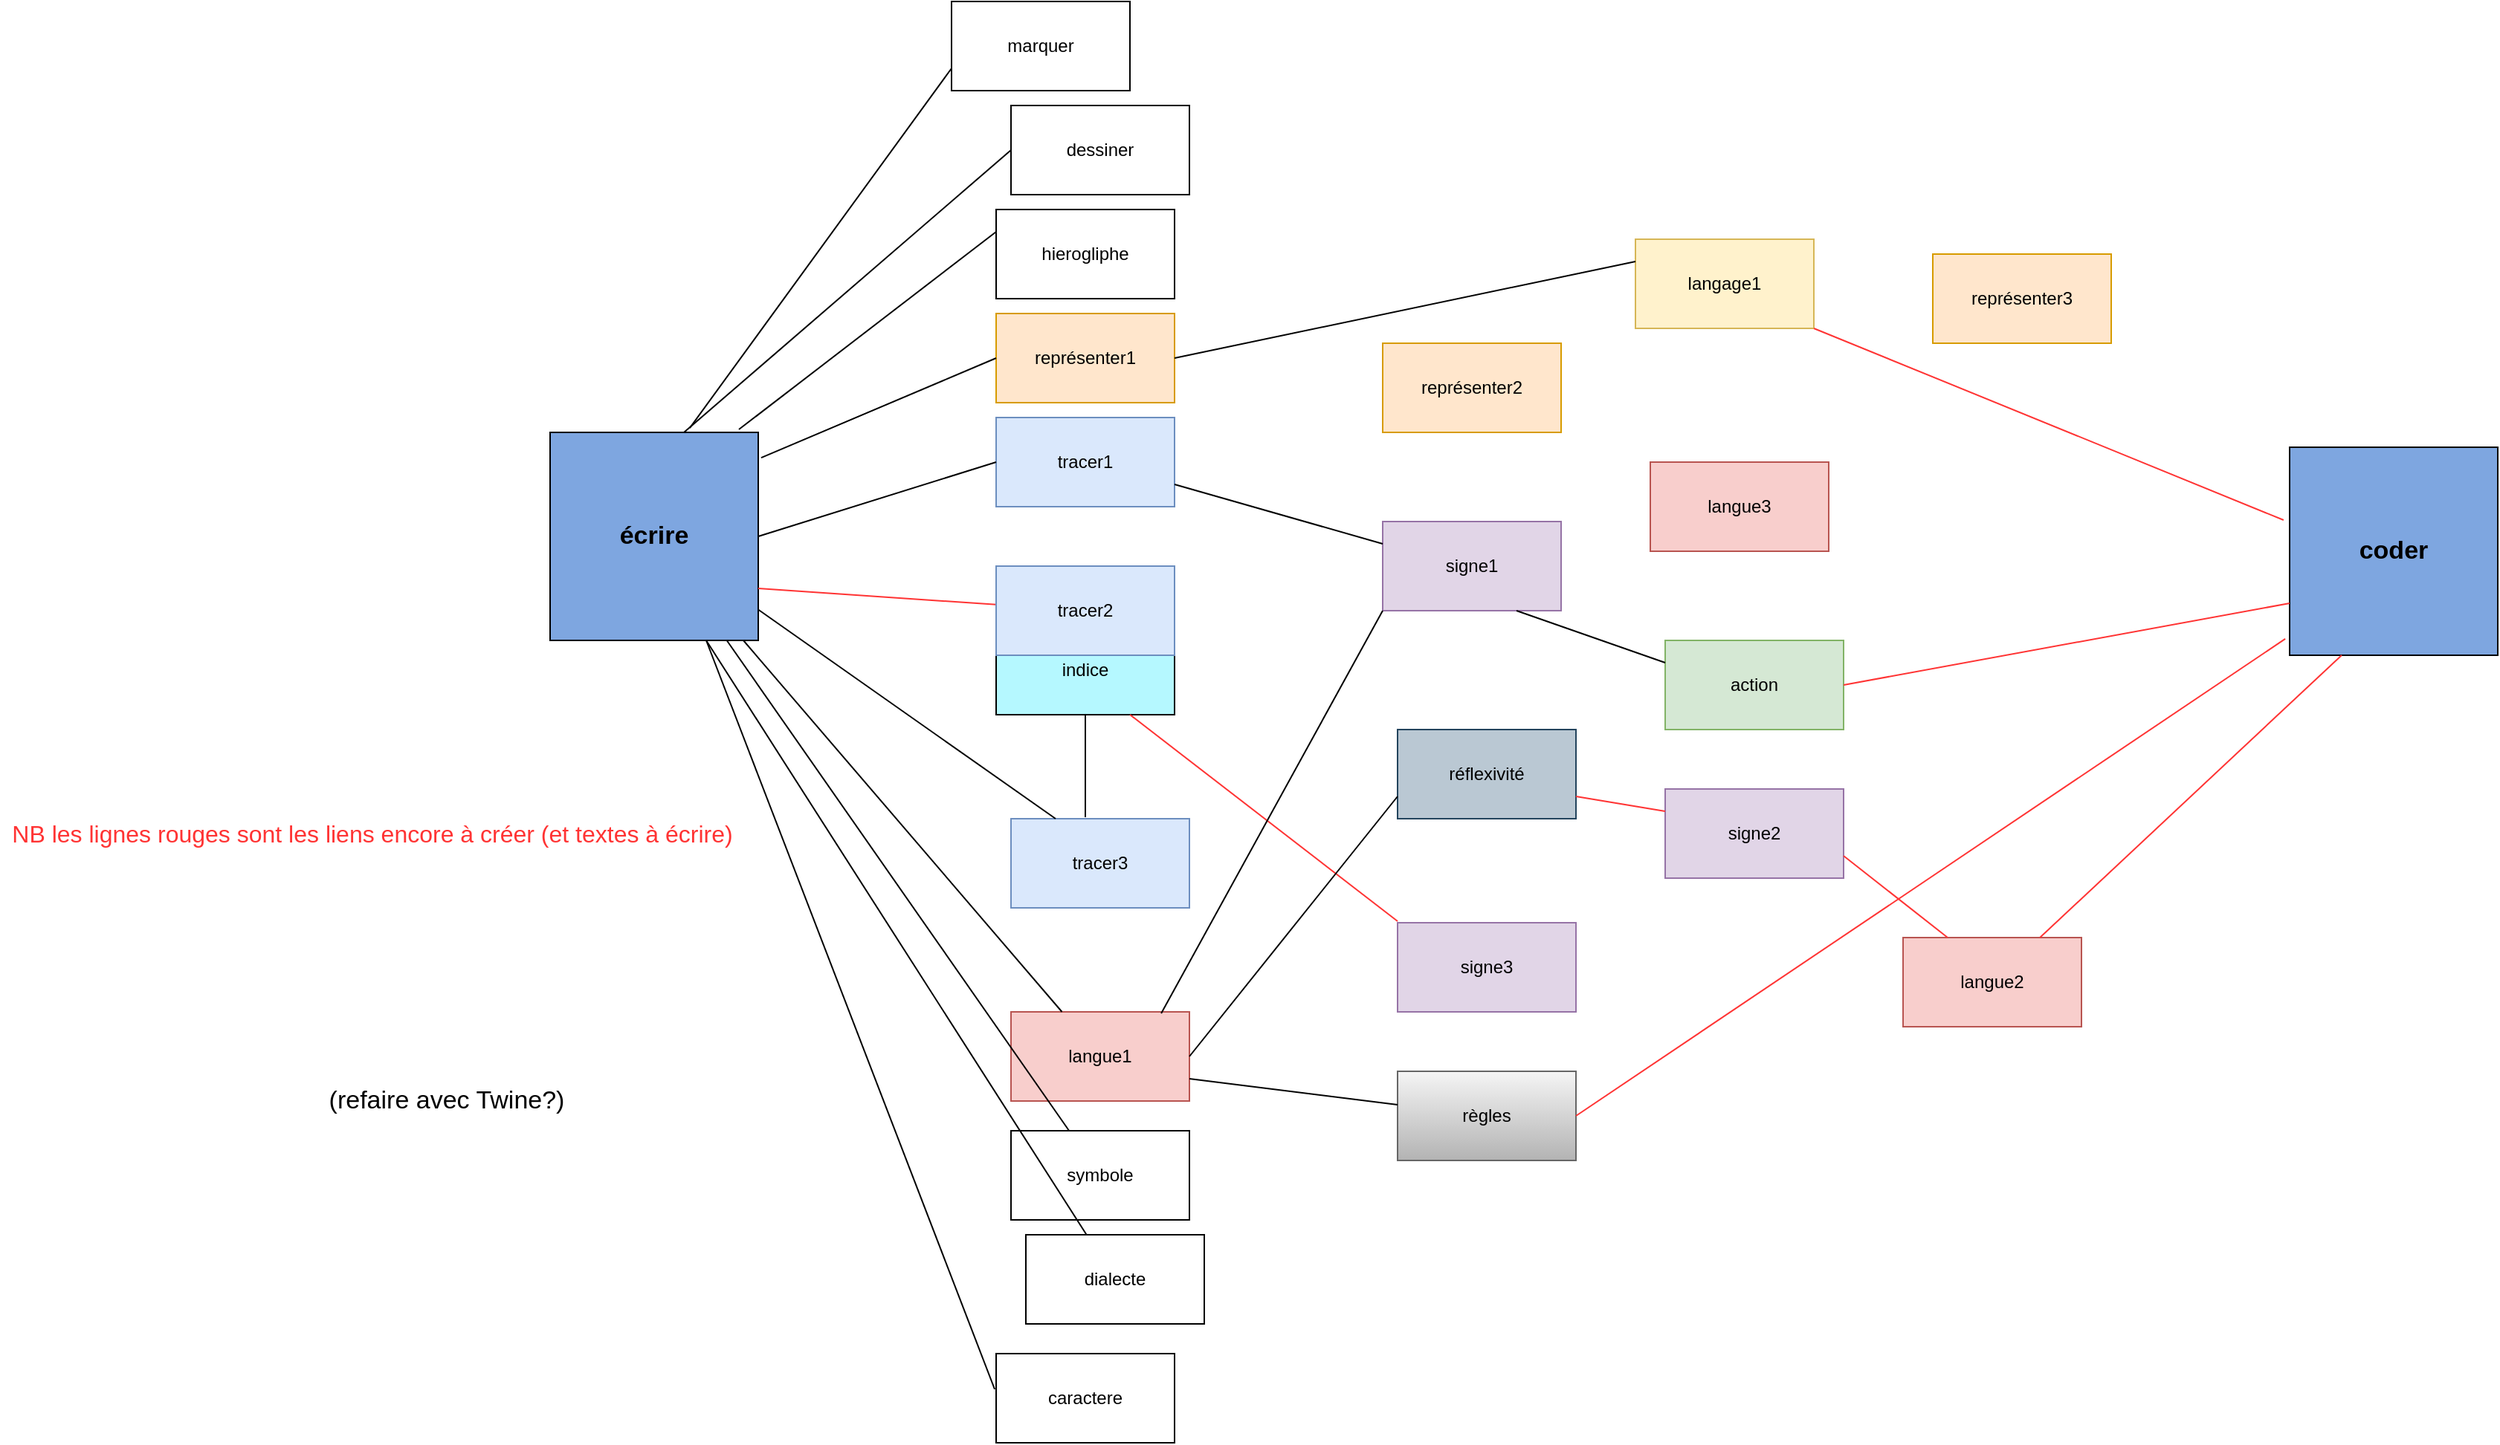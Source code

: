 <mxfile version="14.7.3" type="github">
  <diagram id="6doVrPJ-ObZSOuQhxs8i" name="Page-1">
    <mxGraphModel dx="2088" dy="1343" grid="1" gridSize="10" guides="1" tooltips="1" connect="1" arrows="1" fold="1" page="1" pageScale="1" pageWidth="1169" pageHeight="827" math="0" shadow="0">
      <root>
        <mxCell id="0" />
        <mxCell id="1" parent="0" />
        <mxCell id="rIAOia4sCqqXoOOWir5a-1" value="&lt;b&gt;&lt;font style=&quot;font-size: 17px&quot;&gt;écrire&lt;/font&gt;&lt;/b&gt;" style="whiteSpace=wrap;html=1;aspect=fixed;fillColor=#7EA6E0;" parent="1" vertex="1">
          <mxGeometry x="-70" y="190" width="140" height="140" as="geometry" />
        </mxCell>
        <mxCell id="rIAOia4sCqqXoOOWir5a-2" value="&lt;b&gt;&lt;font style=&quot;font-size: 17px&quot;&gt;coder&lt;/font&gt;&lt;/b&gt;" style="whiteSpace=wrap;html=1;aspect=fixed;fillColor=#7EA6E0;" parent="1" vertex="1">
          <mxGeometry x="1100" y="200" width="140" height="140" as="geometry" />
        </mxCell>
        <mxCell id="rIAOia4sCqqXoOOWir5a-4" value="représenter1" style="rounded=0;whiteSpace=wrap;html=1;fillColor=#ffe6cc;strokeColor=#d79b00;" parent="1" vertex="1">
          <mxGeometry x="230" y="110" width="120" height="60" as="geometry" />
        </mxCell>
        <mxCell id="rIAOia4sCqqXoOOWir5a-5" value="tracer3" style="rounded=0;whiteSpace=wrap;html=1;fillColor=#dae8fc;strokeColor=#6c8ebf;" parent="1" vertex="1">
          <mxGeometry x="240" y="450" width="120" height="60" as="geometry" />
        </mxCell>
        <mxCell id="rIAOia4sCqqXoOOWir5a-6" value="signe3" style="rounded=0;whiteSpace=wrap;html=1;fillColor=#e1d5e7;strokeColor=#9673a6;" parent="1" vertex="1">
          <mxGeometry x="500" y="520" width="120" height="60" as="geometry" />
        </mxCell>
        <mxCell id="rIAOia4sCqqXoOOWir5a-7" value="langue2" style="rounded=0;whiteSpace=wrap;html=1;fillColor=#f8cecc;strokeColor=#b85450;" parent="1" vertex="1">
          <mxGeometry x="840" y="530" width="120" height="60" as="geometry" />
        </mxCell>
        <mxCell id="rIAOia4sCqqXoOOWir5a-8" value="langue1" style="rounded=0;whiteSpace=wrap;html=1;fillColor=#f8cecc;strokeColor=#b85450;" parent="1" vertex="1">
          <mxGeometry x="240" y="580" width="120" height="60" as="geometry" />
        </mxCell>
        <mxCell id="rIAOia4sCqqXoOOWir5a-9" value="tracer1" style="rounded=0;whiteSpace=wrap;html=1;fillColor=#dae8fc;strokeColor=#6c8ebf;" parent="1" vertex="1">
          <mxGeometry x="230" y="180" width="120" height="60" as="geometry" />
        </mxCell>
        <mxCell id="rIAOia4sCqqXoOOWir5a-10" value="signe1" style="rounded=0;whiteSpace=wrap;html=1;fillColor=#e1d5e7;strokeColor=#9673a6;" parent="1" vertex="1">
          <mxGeometry x="490" y="250" width="120" height="60" as="geometry" />
        </mxCell>
        <mxCell id="rIAOia4sCqqXoOOWir5a-11" value="représenter2" style="rounded=0;whiteSpace=wrap;html=1;fillColor=#ffe6cc;strokeColor=#d79b00;" parent="1" vertex="1">
          <mxGeometry x="490" y="130" width="120" height="60" as="geometry" />
        </mxCell>
        <mxCell id="rIAOia4sCqqXoOOWir5a-12" value="langue3" style="rounded=0;whiteSpace=wrap;html=1;fillColor=#f8cecc;strokeColor=#b85450;" parent="1" vertex="1">
          <mxGeometry x="670" y="210" width="120" height="60" as="geometry" />
        </mxCell>
        <mxCell id="rIAOia4sCqqXoOOWir5a-13" value="représenter3" style="rounded=0;whiteSpace=wrap;html=1;fillColor=#ffe6cc;strokeColor=#d79b00;" parent="1" vertex="1">
          <mxGeometry x="860" y="70" width="120" height="60" as="geometry" />
        </mxCell>
        <mxCell id="rIAOia4sCqqXoOOWir5a-14" value="indice" style="rounded=0;whiteSpace=wrap;html=1;fillColor=#B5F8FF;" parent="1" vertex="1">
          <mxGeometry x="230" y="320" width="120" height="60" as="geometry" />
        </mxCell>
        <mxCell id="rIAOia4sCqqXoOOWir5a-15" value="signe2" style="rounded=0;whiteSpace=wrap;html=1;fillColor=#e1d5e7;strokeColor=#9673a6;" parent="1" vertex="1">
          <mxGeometry x="680" y="430" width="120" height="60" as="geometry" />
        </mxCell>
        <mxCell id="tSA0cVDieB6mVvmB_cu0-1" value="" style="endArrow=none;html=1;exitX=1;exitY=0.75;exitDx=0;exitDy=0;entryX=0;entryY=0.25;entryDx=0;entryDy=0;" parent="1" source="rIAOia4sCqqXoOOWir5a-9" target="rIAOia4sCqqXoOOWir5a-10" edge="1">
          <mxGeometry width="50" height="50" relative="1" as="geometry">
            <mxPoint x="340" y="200" as="sourcePoint" />
            <mxPoint x="390" y="150" as="targetPoint" />
          </mxGeometry>
        </mxCell>
        <mxCell id="tSA0cVDieB6mVvmB_cu0-2" value="" style="endArrow=none;html=1;exitX=0;exitY=0.5;exitDx=0;exitDy=0;entryX=1;entryY=0.5;entryDx=0;entryDy=0;" parent="1" source="rIAOia4sCqqXoOOWir5a-9" target="rIAOia4sCqqXoOOWir5a-1" edge="1">
          <mxGeometry width="50" height="50" relative="1" as="geometry">
            <mxPoint x="310" y="300" as="sourcePoint" />
            <mxPoint x="360" y="250" as="targetPoint" />
          </mxGeometry>
        </mxCell>
        <mxCell id="tSA0cVDieB6mVvmB_cu0-3" value="" style="endArrow=none;html=1;entryX=1;entryY=0.75;entryDx=0;entryDy=0;strokeColor=#FF3333;" parent="1" source="rIAOia4sCqqXoOOWir5a-3" target="rIAOia4sCqqXoOOWir5a-1" edge="1">
          <mxGeometry width="50" height="50" relative="1" as="geometry">
            <mxPoint x="325" y="150" as="sourcePoint" />
            <mxPoint x="375" y="180" as="targetPoint" />
          </mxGeometry>
        </mxCell>
        <mxCell id="tSA0cVDieB6mVvmB_cu0-4" value="" style="endArrow=none;html=1;exitX=0.25;exitY=0;exitDx=0;exitDy=0;entryX=1;entryY=0.75;entryDx=0;entryDy=0;strokeColor=#FF3333;" parent="1" source="rIAOia4sCqqXoOOWir5a-7" target="rIAOia4sCqqXoOOWir5a-15" edge="1">
          <mxGeometry width="50" height="50" relative="1" as="geometry">
            <mxPoint x="560" y="260" as="sourcePoint" />
            <mxPoint x="610" y="210" as="targetPoint" />
          </mxGeometry>
        </mxCell>
        <mxCell id="tSA0cVDieB6mVvmB_cu0-5" value="" style="endArrow=none;html=1;exitX=1.014;exitY=0.122;exitDx=0;exitDy=0;entryX=0;entryY=0.5;entryDx=0;entryDy=0;exitPerimeter=0;" parent="1" source="rIAOia4sCqqXoOOWir5a-1" target="rIAOia4sCqqXoOOWir5a-4" edge="1">
          <mxGeometry width="50" height="50" relative="1" as="geometry">
            <mxPoint x="430" y="130" as="sourcePoint" />
            <mxPoint x="480" y="80" as="targetPoint" />
          </mxGeometry>
        </mxCell>
        <mxCell id="tSA0cVDieB6mVvmB_cu0-6" value="" style="endArrow=none;html=1;" parent="1" source="rIAOia4sCqqXoOOWir5a-8" target="rIAOia4sCqqXoOOWir5a-1" edge="1">
          <mxGeometry width="50" height="50" relative="1" as="geometry">
            <mxPoint x="390" y="450" as="sourcePoint" />
            <mxPoint x="420" y="290" as="targetPoint" />
          </mxGeometry>
        </mxCell>
        <mxCell id="tSA0cVDieB6mVvmB_cu0-7" value="" style="endArrow=none;html=1;exitX=0.5;exitY=1;exitDx=0;exitDy=0;" parent="1" source="rIAOia4sCqqXoOOWir5a-14" edge="1">
          <mxGeometry width="50" height="50" relative="1" as="geometry">
            <mxPoint x="180" y="330" as="sourcePoint" />
            <mxPoint x="290" y="449" as="targetPoint" />
          </mxGeometry>
        </mxCell>
        <mxCell id="tSA0cVDieB6mVvmB_cu0-8" value="" style="endArrow=none;html=1;strokeColor=#FF3333;entryX=0.25;entryY=1;entryDx=0;entryDy=0;" parent="1" source="rIAOia4sCqqXoOOWir5a-7" target="rIAOia4sCqqXoOOWir5a-2" edge="1">
          <mxGeometry width="50" height="50" relative="1" as="geometry">
            <mxPoint x="720" y="420" as="sourcePoint" />
            <mxPoint x="1060" y="270" as="targetPoint" />
          </mxGeometry>
        </mxCell>
        <mxCell id="tSA0cVDieB6mVvmB_cu0-9" value="" style="endArrow=none;html=1;strokeColor=#FF3333;entryX=0.75;entryY=1;entryDx=0;entryDy=0;" parent="1" target="rIAOia4sCqqXoOOWir5a-14" edge="1">
          <mxGeometry width="50" height="50" relative="1" as="geometry">
            <mxPoint x="500" y="519" as="sourcePoint" />
            <mxPoint x="500" y="350" as="targetPoint" />
          </mxGeometry>
        </mxCell>
        <mxCell id="tSA0cVDieB6mVvmB_cu0-10" value="action" style="rounded=0;whiteSpace=wrap;html=1;fillColor=#d5e8d4;strokeColor=#82b366;" parent="1" vertex="1">
          <mxGeometry x="680" y="330" width="120" height="60" as="geometry" />
        </mxCell>
        <mxCell id="tSA0cVDieB6mVvmB_cu0-11" value="" style="endArrow=none;html=1;entryX=0;entryY=1;entryDx=0;entryDy=0;exitX=0.842;exitY=0.017;exitDx=0;exitDy=0;exitPerimeter=0;" parent="1" source="rIAOia4sCqqXoOOWir5a-8" target="rIAOia4sCqqXoOOWir5a-10" edge="1">
          <mxGeometry width="50" height="50" relative="1" as="geometry">
            <mxPoint x="390" y="450" as="sourcePoint" />
            <mxPoint x="480" y="290" as="targetPoint" />
          </mxGeometry>
        </mxCell>
        <mxCell id="tSA0cVDieB6mVvmB_cu0-12" value="" style="endArrow=none;html=1;strokeColor=#000000;exitX=0;exitY=0.25;exitDx=0;exitDy=0;entryX=0.75;entryY=1;entryDx=0;entryDy=0;" parent="1" source="tSA0cVDieB6mVvmB_cu0-10" target="rIAOia4sCqqXoOOWir5a-10" edge="1">
          <mxGeometry width="50" height="50" relative="1" as="geometry">
            <mxPoint x="620" y="230" as="sourcePoint" />
            <mxPoint x="650" y="200" as="targetPoint" />
          </mxGeometry>
        </mxCell>
        <mxCell id="tSA0cVDieB6mVvmB_cu0-13" value="" style="endArrow=none;html=1;exitX=1;exitY=0.5;exitDx=0;exitDy=0;entryX=0;entryY=0.75;entryDx=0;entryDy=0;strokeColor=#FF3333;" parent="1" source="tSA0cVDieB6mVvmB_cu0-10" target="rIAOia4sCqqXoOOWir5a-2" edge="1">
          <mxGeometry width="50" height="50" relative="1" as="geometry">
            <mxPoint x="670" y="290" as="sourcePoint" />
            <mxPoint x="720" y="240" as="targetPoint" />
          </mxGeometry>
        </mxCell>
        <mxCell id="tSA0cVDieB6mVvmB_cu0-14" value="langage1" style="rounded=0;whiteSpace=wrap;html=1;fillColor=#fff2cc;strokeColor=#d6b656;" parent="1" vertex="1">
          <mxGeometry x="660" y="60" width="120" height="60" as="geometry" />
        </mxCell>
        <mxCell id="tSA0cVDieB6mVvmB_cu0-15" value="&lt;font style=&quot;font-size: 17px&quot;&gt;(refaire avec Twine?)&lt;/font&gt;" style="text;html=1;align=center;verticalAlign=middle;resizable=0;points=[];autosize=1;strokeColor=none;" parent="1" vertex="1">
          <mxGeometry x="-225" y="630" width="170" height="20" as="geometry" />
        </mxCell>
        <mxCell id="dXt1x4Jq84xT1-GMIPiX-1" value="&lt;span id=&quot;docs-internal-guid-dce81f62-7fff-224b-d48a-537479456130&quot;&gt;&lt;span style=&quot;font-family: &amp;#34;calibri&amp;#34; , sans-serif ; background-color: transparent ; vertical-align: baseline&quot;&gt;&lt;font style=&quot;font-size: 12px&quot;&gt;réflexivité&lt;/font&gt;&lt;/span&gt;&lt;/span&gt;" style="rounded=0;whiteSpace=wrap;html=1;fillColor=#bac8d3;strokeColor=#23445d;" parent="1" vertex="1">
          <mxGeometry x="500" y="390" width="120" height="60" as="geometry" />
        </mxCell>
        <mxCell id="dXt1x4Jq84xT1-GMIPiX-2" value="" style="endArrow=none;html=1;strokeColor=#000000;exitX=1;exitY=0.5;exitDx=0;exitDy=0;entryX=0;entryY=0.75;entryDx=0;entryDy=0;" parent="1" source="rIAOia4sCqqXoOOWir5a-8" target="dXt1x4Jq84xT1-GMIPiX-1" edge="1">
          <mxGeometry width="50" height="50" relative="1" as="geometry">
            <mxPoint x="450" y="460" as="sourcePoint" />
            <mxPoint x="500" y="410" as="targetPoint" />
          </mxGeometry>
        </mxCell>
        <mxCell id="dXt1x4Jq84xT1-GMIPiX-3" value="" style="endArrow=none;html=1;entryX=0;entryY=0.25;entryDx=0;entryDy=0;exitX=1;exitY=0.75;exitDx=0;exitDy=0;strokeColor=#FF3333;" parent="1" source="dXt1x4Jq84xT1-GMIPiX-1" target="rIAOia4sCqqXoOOWir5a-15" edge="1">
          <mxGeometry width="50" height="50" relative="1" as="geometry">
            <mxPoint x="580" y="510" as="sourcePoint" />
            <mxPoint x="630" y="460" as="targetPoint" />
          </mxGeometry>
        </mxCell>
        <mxCell id="rIAOia4sCqqXoOOWir5a-3" value="tracer2" style="rounded=0;whiteSpace=wrap;html=1;fillColor=#dae8fc;strokeColor=#6c8ebf;" parent="1" vertex="1">
          <mxGeometry x="230" y="280" width="120" height="60" as="geometry" />
        </mxCell>
        <mxCell id="dXt1x4Jq84xT1-GMIPiX-7" value="" style="endArrow=none;html=1;exitX=0.25;exitY=0;exitDx=0;exitDy=0;" parent="1" source="rIAOia4sCqqXoOOWir5a-5" target="rIAOia4sCqqXoOOWir5a-1" edge="1">
          <mxGeometry width="50" height="50" relative="1" as="geometry">
            <mxPoint x="265" y="447" as="sourcePoint" />
            <mxPoint x="540" y="310" as="targetPoint" />
          </mxGeometry>
        </mxCell>
        <mxCell id="dXt1x4Jq84xT1-GMIPiX-8" value="règles" style="rounded=0;whiteSpace=wrap;html=1;gradientColor=#b3b3b3;fillColor=#f5f5f5;strokeColor=#666666;" parent="1" vertex="1">
          <mxGeometry x="500" y="620" width="120" height="60" as="geometry" />
        </mxCell>
        <mxCell id="dXt1x4Jq84xT1-GMIPiX-9" value="" style="endArrow=none;html=1;exitX=1;exitY=0.75;exitDx=0;exitDy=0;" parent="1" source="rIAOia4sCqqXoOOWir5a-8" target="dXt1x4Jq84xT1-GMIPiX-8" edge="1">
          <mxGeometry width="50" height="50" relative="1" as="geometry">
            <mxPoint x="440" y="660" as="sourcePoint" />
            <mxPoint x="490" y="610" as="targetPoint" />
          </mxGeometry>
        </mxCell>
        <mxCell id="dXt1x4Jq84xT1-GMIPiX-10" value="" style="endArrow=none;html=1;strokeColor=#FF3333;entryX=-0.021;entryY=0.921;entryDx=0;entryDy=0;entryPerimeter=0;exitX=1;exitY=0.5;exitDx=0;exitDy=0;" parent="1" source="dXt1x4Jq84xT1-GMIPiX-8" target="rIAOia4sCqqXoOOWir5a-2" edge="1">
          <mxGeometry width="50" height="50" relative="1" as="geometry">
            <mxPoint x="640" y="660" as="sourcePoint" />
            <mxPoint x="690" y="610" as="targetPoint" />
          </mxGeometry>
        </mxCell>
        <mxCell id="dXt1x4Jq84xT1-GMIPiX-12" value="&lt;font color=&quot;#ff3333&quot; style=&quot;font-size: 16px&quot;&gt;NB les lignes rouges sont les liens encore à créer (et textes à écrire)&lt;/font&gt;" style="text;html=1;align=center;verticalAlign=middle;resizable=0;points=[];autosize=1;strokeColor=none;" parent="1" vertex="1">
          <mxGeometry x="-440" y="450" width="500" height="20" as="geometry" />
        </mxCell>
        <mxCell id="bR3jq1Y_VQ9phpBjEj6X-2" value="" style="endArrow=none;html=1;exitX=1;exitY=0.5;exitDx=0;exitDy=0;entryX=0;entryY=0.25;entryDx=0;entryDy=0;" parent="1" source="rIAOia4sCqqXoOOWir5a-4" target="tSA0cVDieB6mVvmB_cu0-14" edge="1">
          <mxGeometry width="50" height="50" relative="1" as="geometry">
            <mxPoint x="480" y="310" as="sourcePoint" />
            <mxPoint x="530" y="260" as="targetPoint" />
          </mxGeometry>
        </mxCell>
        <mxCell id="L5D8dtF4ub99bglchsfg-1" value="" style="endArrow=none;html=1;strokeColor=#FF3333;exitX=-0.029;exitY=0.35;exitDx=0;exitDy=0;exitPerimeter=0;" edge="1" parent="1" source="rIAOia4sCqqXoOOWir5a-2">
          <mxGeometry width="50" height="50" relative="1" as="geometry">
            <mxPoint x="730" y="170" as="sourcePoint" />
            <mxPoint x="780" y="120" as="targetPoint" />
          </mxGeometry>
        </mxCell>
        <mxCell id="L5D8dtF4ub99bglchsfg-2" value="hierogliphe" style="rounded=0;whiteSpace=wrap;html=1;" vertex="1" parent="1">
          <mxGeometry x="230" y="40" width="120" height="60" as="geometry" />
        </mxCell>
        <mxCell id="L5D8dtF4ub99bglchsfg-3" value="dessiner" style="rounded=0;whiteSpace=wrap;html=1;" vertex="1" parent="1">
          <mxGeometry x="240" y="-30" width="120" height="60" as="geometry" />
        </mxCell>
        <mxCell id="L5D8dtF4ub99bglchsfg-4" value="caractere" style="rounded=0;whiteSpace=wrap;html=1;" vertex="1" parent="1">
          <mxGeometry x="230" y="810" width="120" height="60" as="geometry" />
        </mxCell>
        <mxCell id="L5D8dtF4ub99bglchsfg-5" value="marquer" style="rounded=0;whiteSpace=wrap;html=1;" vertex="1" parent="1">
          <mxGeometry x="200" y="-100" width="120" height="60" as="geometry" />
        </mxCell>
        <mxCell id="L5D8dtF4ub99bglchsfg-6" value="symbole" style="rounded=0;whiteSpace=wrap;html=1;" vertex="1" parent="1">
          <mxGeometry x="240" y="660" width="120" height="60" as="geometry" />
        </mxCell>
        <mxCell id="L5D8dtF4ub99bglchsfg-7" value="dialecte" style="rounded=0;whiteSpace=wrap;html=1;" vertex="1" parent="1">
          <mxGeometry x="250" y="730" width="120" height="60" as="geometry" />
        </mxCell>
        <mxCell id="L5D8dtF4ub99bglchsfg-8" value="" style="endArrow=none;html=1;exitX=0.643;exitY=0;exitDx=0;exitDy=0;entryX=0;entryY=0.5;entryDx=0;entryDy=0;exitPerimeter=0;" edge="1" parent="1" source="rIAOia4sCqqXoOOWir5a-1" target="L5D8dtF4ub99bglchsfg-3">
          <mxGeometry width="50" height="50" relative="1" as="geometry">
            <mxPoint x="140" y="120" as="sourcePoint" />
            <mxPoint x="190" y="70" as="targetPoint" />
          </mxGeometry>
        </mxCell>
        <mxCell id="L5D8dtF4ub99bglchsfg-9" value="" style="endArrow=none;html=1;entryX=0;entryY=0.25;entryDx=0;entryDy=0;exitX=0.907;exitY=-0.014;exitDx=0;exitDy=0;exitPerimeter=0;" edge="1" parent="1" source="rIAOia4sCqqXoOOWir5a-1" target="L5D8dtF4ub99bglchsfg-2">
          <mxGeometry width="50" height="50" relative="1" as="geometry">
            <mxPoint x="120" y="90" as="sourcePoint" />
            <mxPoint x="170" y="40" as="targetPoint" />
          </mxGeometry>
        </mxCell>
        <mxCell id="L5D8dtF4ub99bglchsfg-10" value="" style="endArrow=none;html=1;strokeColor=#000000;" edge="1" parent="1" source="rIAOia4sCqqXoOOWir5a-1" target="L5D8dtF4ub99bglchsfg-6">
          <mxGeometry width="50" height="50" relative="1" as="geometry">
            <mxPoint x="100" y="720" as="sourcePoint" />
            <mxPoint x="150" y="670" as="targetPoint" />
          </mxGeometry>
        </mxCell>
        <mxCell id="L5D8dtF4ub99bglchsfg-11" value="" style="endArrow=none;html=1;strokeColor=#000000;entryX=0.75;entryY=1;entryDx=0;entryDy=0;exitX=-0.008;exitY=0.4;exitDx=0;exitDy=0;exitPerimeter=0;" edge="1" parent="1" source="L5D8dtF4ub99bglchsfg-4" target="rIAOia4sCqqXoOOWir5a-1">
          <mxGeometry width="50" height="50" relative="1" as="geometry">
            <mxPoint x="130" y="520" as="sourcePoint" />
            <mxPoint x="100" y="440" as="targetPoint" />
          </mxGeometry>
        </mxCell>
        <mxCell id="L5D8dtF4ub99bglchsfg-12" value="" style="endArrow=none;html=1;strokeColor=#000000;exitX=0.75;exitY=1;exitDx=0;exitDy=0;" edge="1" parent="1" source="rIAOia4sCqqXoOOWir5a-1" target="L5D8dtF4ub99bglchsfg-7">
          <mxGeometry width="50" height="50" relative="1" as="geometry">
            <mxPoint x="100" y="680" as="sourcePoint" />
            <mxPoint x="150" y="630" as="targetPoint" />
          </mxGeometry>
        </mxCell>
        <mxCell id="L5D8dtF4ub99bglchsfg-13" value="" style="endArrow=none;html=1;strokeColor=#000000;entryX=0;entryY=0.75;entryDx=0;entryDy=0;exitX=0.671;exitY=-0.021;exitDx=0;exitDy=0;exitPerimeter=0;" edge="1" parent="1" source="rIAOia4sCqqXoOOWir5a-1" target="L5D8dtF4ub99bglchsfg-5">
          <mxGeometry width="50" height="50" relative="1" as="geometry">
            <mxPoint x="50" y="130" as="sourcePoint" />
            <mxPoint x="100" y="80" as="targetPoint" />
          </mxGeometry>
        </mxCell>
      </root>
    </mxGraphModel>
  </diagram>
</mxfile>
